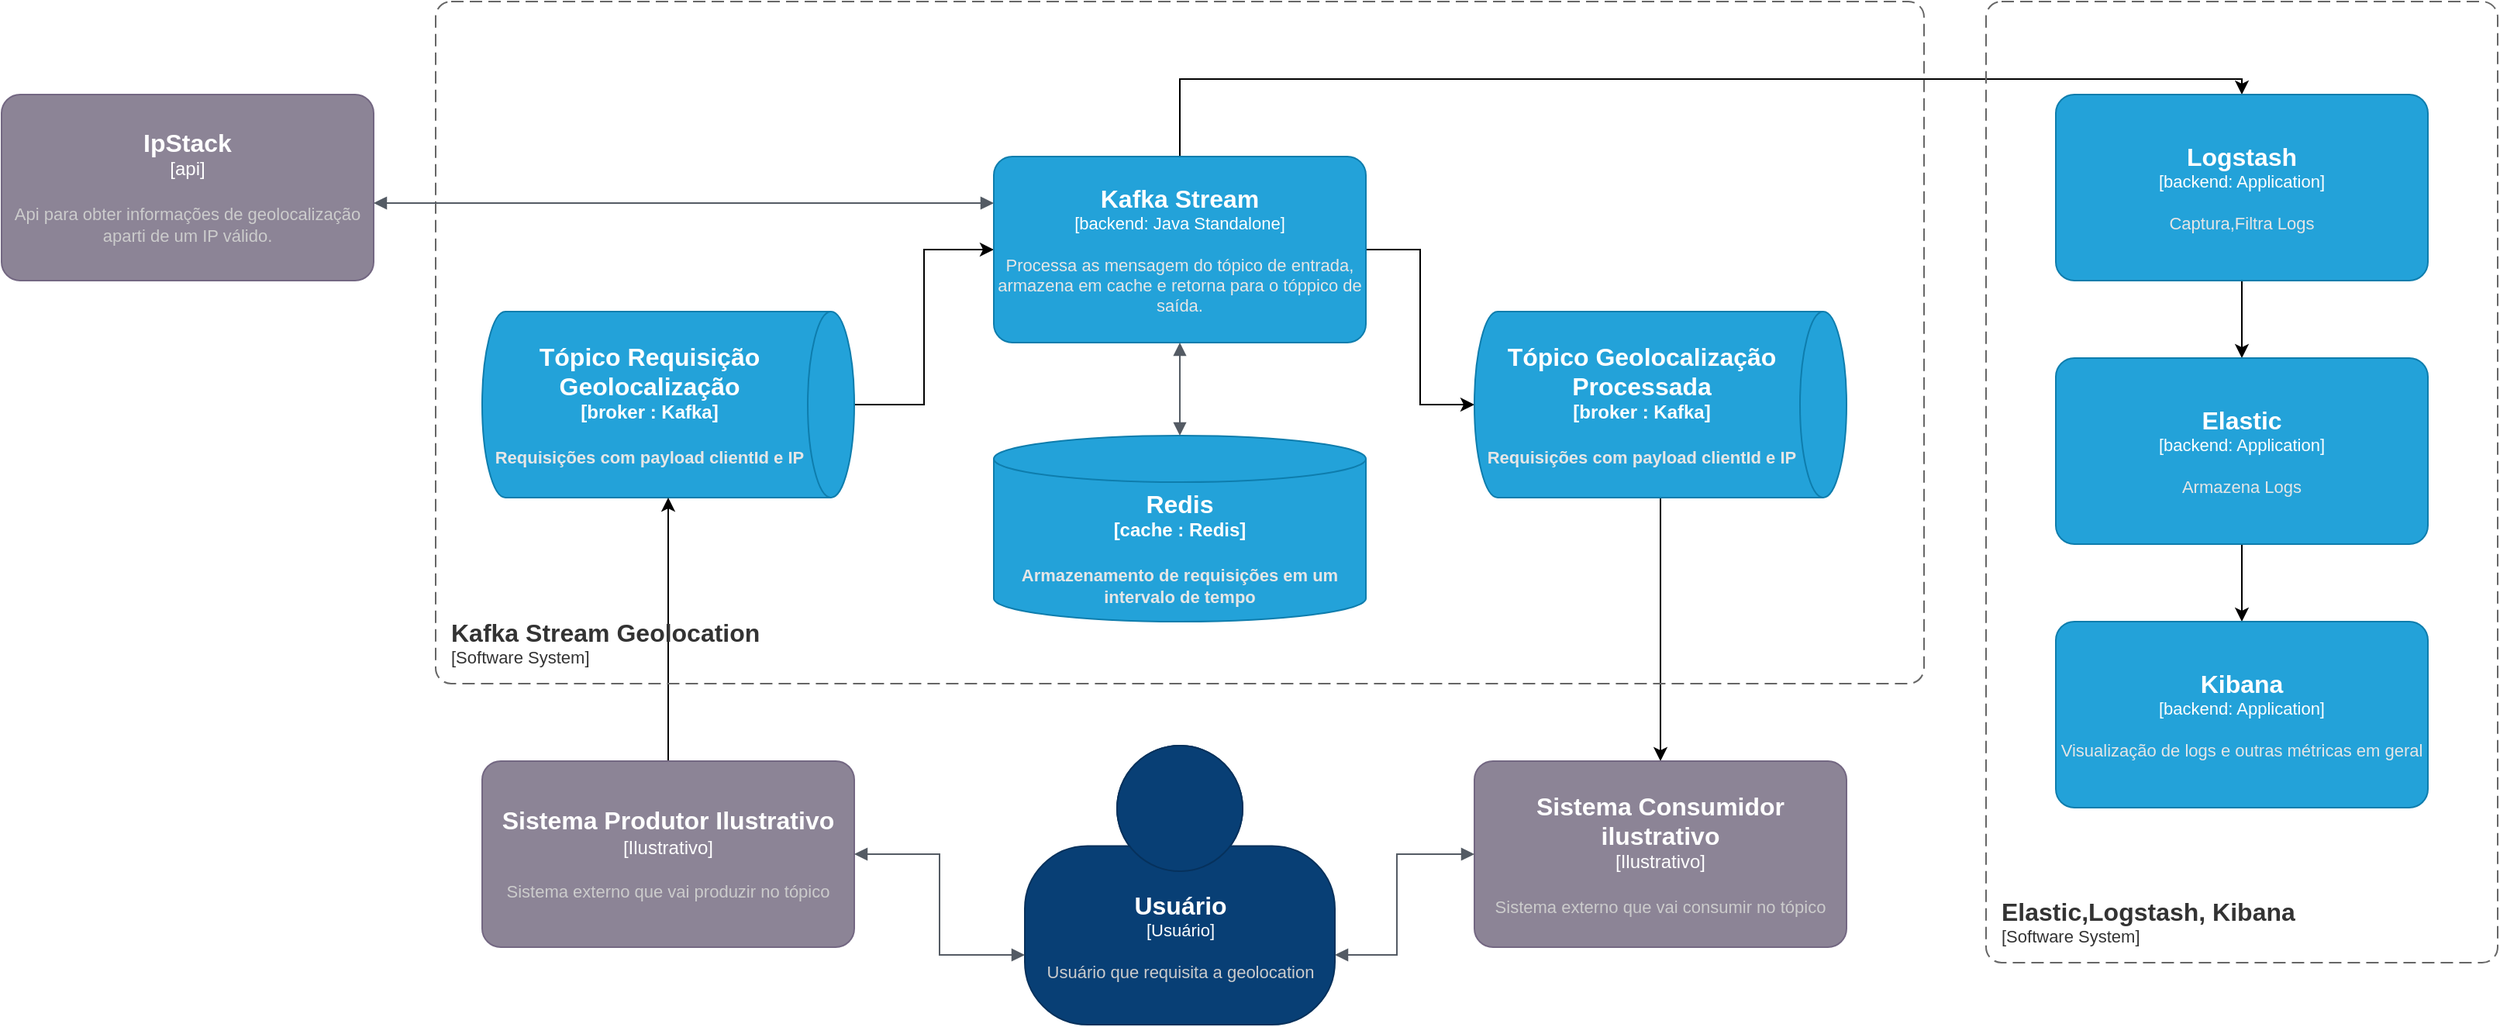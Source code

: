 <mxfile version="20.0.4" type="device"><diagram id="e_IfjTx4fs2reQEWXtCT" name="Page-1"><mxGraphModel dx="3152" dy="740" grid="1" gridSize="10" guides="1" tooltips="1" connect="1" arrows="1" fold="1" page="1" pageScale="1" pageWidth="850" pageHeight="1100" math="0" shadow="0"><root><mxCell id="0"/><mxCell id="1" parent="0"/><object placeholders="1" c4Type="Redis" c4Container="cache " c4Technology="Redis" c4Description="Armazenamento de requisições em um intervalo de tempo" label="&lt;font style=&quot;font-size: 16px&quot;&gt;&lt;b&gt;%c4Type%&lt;/font&gt;&lt;div&gt;[%c4Container%:&amp;nbsp;%c4Technology%]&lt;/div&gt;&lt;br&gt;&lt;div&gt;&lt;font style=&quot;font-size: 11px&quot;&gt;&lt;font color=&quot;#E6E6E6&quot;&gt;%c4Description%&lt;/font&gt;&lt;/div&gt;" id="HljrlyFpu4kiDE2bz83b-1"><mxCell style="shape=cylinder3;size=15;whiteSpace=wrap;html=1;boundedLbl=1;rounded=0;labelBackgroundColor=none;fillColor=#23A2D9;fontSize=12;fontColor=#ffffff;align=center;strokeColor=#0E7DAD;metaEdit=1;points=[[0.5,0,0],[1,0.25,0],[1,0.5,0],[1,0.75,0],[0.5,1,0],[0,0.75,0],[0,0.5,0],[0,0.25,0]];resizable=0;" parent="1" vertex="1"><mxGeometry x="350" y="460" width="240" height="120" as="geometry"/></mxCell></object><mxCell id="HljrlyFpu4kiDE2bz83b-4" style="edgeStyle=orthogonalEdgeStyle;rounded=0;orthogonalLoop=1;jettySize=auto;html=1;" parent="1" source="HljrlyFpu4kiDE2bz83b-2" target="HljrlyFpu4kiDE2bz83b-3" edge="1"><mxGeometry relative="1" as="geometry"/></mxCell><object placeholders="1" c4Type="Tópico Requisição Geolocalização" c4Container="broker " c4Technology="Kafka" c4Description="Requisições com payload clientId e IP" label="&lt;font style=&quot;font-size: 16px&quot;&gt;&lt;b&gt;%c4Type%&lt;/font&gt;&lt;div&gt;[%c4Container%:&amp;nbsp;%c4Technology%]&lt;/div&gt;&lt;br&gt;&lt;div&gt;&lt;font style=&quot;font-size: 11px&quot;&gt;&lt;font color=&quot;#E6E6E6&quot;&gt;%c4Description%&lt;/font&gt;&lt;/div&gt;" id="HljrlyFpu4kiDE2bz83b-2"><mxCell style="shape=cylinder3;size=15;direction=south;whiteSpace=wrap;html=1;boundedLbl=1;rounded=0;labelBackgroundColor=none;fillColor=#23A2D9;fontSize=12;fontColor=#ffffff;align=center;strokeColor=#0E7DAD;metaEdit=1;points=[[0.5,0,0],[1,0.25,0],[1,0.5,0],[1,0.75,0],[0.5,1,0],[0,0.75,0],[0,0.5,0],[0,0.25,0]];resizable=0;" parent="1" vertex="1"><mxGeometry x="20" y="380" width="240" height="120" as="geometry"/></mxCell></object><mxCell id="HljrlyFpu4kiDE2bz83b-7" style="edgeStyle=orthogonalEdgeStyle;rounded=0;orthogonalLoop=1;jettySize=auto;html=1;" parent="1" source="HljrlyFpu4kiDE2bz83b-3" target="HljrlyFpu4kiDE2bz83b-6" edge="1"><mxGeometry relative="1" as="geometry"/></mxCell><mxCell id="AQe7B1JJaylaOQqKhSDF-4" style="edgeStyle=orthogonalEdgeStyle;rounded=0;orthogonalLoop=1;jettySize=auto;html=1;" edge="1" parent="1" source="HljrlyFpu4kiDE2bz83b-3" target="AQe7B1JJaylaOQqKhSDF-3"><mxGeometry relative="1" as="geometry"><Array as="points"><mxPoint x="470" y="230"/><mxPoint x="1155" y="230"/></Array></mxGeometry></mxCell><object placeholders="1" c4Name="Kafka Stream" c4Type="backend" c4Technology="Java Standalone" c4Description="Processa as mensagem do tópico  de entrada, armazena em cache e retorna para o tóppico  de saída." label="&lt;font style=&quot;font-size: 16px&quot;&gt;&lt;b&gt;%c4Name%&lt;/b&gt;&lt;/font&gt;&lt;div&gt;[%c4Type%: %c4Technology%]&lt;/div&gt;&lt;br&gt;&lt;div&gt;&lt;font style=&quot;font-size: 11px&quot;&gt;&lt;font color=&quot;#E6E6E6&quot;&gt;%c4Description%&lt;/font&gt;&lt;/div&gt;" id="HljrlyFpu4kiDE2bz83b-3"><mxCell style="rounded=1;whiteSpace=wrap;html=1;fontSize=11;labelBackgroundColor=none;fillColor=#23A2D9;fontColor=#ffffff;align=center;arcSize=10;strokeColor=#0E7DAD;metaEdit=1;resizable=0;points=[[0.25,0,0],[0.5,0,0],[0.75,0,0],[1,0.25,0],[1,0.5,0],[1,0.75,0],[0.75,1,0],[0.5,1,0],[0.25,1,0],[0,0.75,0],[0,0.5,0],[0,0.25,0]];" parent="1" vertex="1"><mxGeometry x="350" y="280" width="240" height="120" as="geometry"/></mxCell></object><mxCell id="HljrlyFpu4kiDE2bz83b-19" style="edgeStyle=orthogonalEdgeStyle;rounded=0;orthogonalLoop=1;jettySize=auto;html=1;" parent="1" source="HljrlyFpu4kiDE2bz83b-6" target="HljrlyFpu4kiDE2bz83b-10" edge="1"><mxGeometry relative="1" as="geometry"/></mxCell><object placeholders="1" c4Type="Tópico Geolocalização Processada" c4Container="broker " c4Technology="Kafka" c4Description="Requisições com payload clientId e IP" label="&lt;font style=&quot;font-size: 16px&quot;&gt;&lt;b&gt;%c4Type%&lt;/font&gt;&lt;div&gt;[%c4Container%:&amp;nbsp;%c4Technology%]&lt;/div&gt;&lt;br&gt;&lt;div&gt;&lt;font style=&quot;font-size: 11px&quot;&gt;&lt;font color=&quot;#E6E6E6&quot;&gt;%c4Description%&lt;/font&gt;&lt;/div&gt;" id="HljrlyFpu4kiDE2bz83b-6"><mxCell style="shape=cylinder3;size=15;direction=south;whiteSpace=wrap;html=1;boundedLbl=1;rounded=0;labelBackgroundColor=none;fillColor=#23A2D9;fontSize=12;fontColor=#ffffff;align=center;strokeColor=#0E7DAD;metaEdit=1;points=[[0.5,0,0],[1,0.25,0],[1,0.5,0],[1,0.75,0],[0.5,1,0],[0,0.75,0],[0,0.5,0],[0,0.25,0]];resizable=0;" parent="1" vertex="1"><mxGeometry x="660" y="380" width="240" height="120" as="geometry"/></mxCell></object><mxCell id="HljrlyFpu4kiDE2bz83b-9" style="edgeStyle=orthogonalEdgeStyle;rounded=0;orthogonalLoop=1;jettySize=auto;html=1;" parent="1" source="HljrlyFpu4kiDE2bz83b-8" target="HljrlyFpu4kiDE2bz83b-2" edge="1"><mxGeometry relative="1" as="geometry"/></mxCell><object placeholders="1" c4Name="Sistema Produtor Ilustrativo" c4Type="Ilustrativo" c4Description="Sistema externo que vai produzir no tópico" label="&lt;font style=&quot;font-size: 16px&quot;&gt;&lt;b&gt;%c4Name%&lt;/b&gt;&lt;/font&gt;&lt;div&gt;[%c4Type%]&lt;/div&gt;&lt;br&gt;&lt;div&gt;&lt;font style=&quot;font-size: 11px&quot;&gt;&lt;font color=&quot;#cccccc&quot;&gt;%c4Description%&lt;/font&gt;&lt;/div&gt;" id="HljrlyFpu4kiDE2bz83b-8"><mxCell style="rounded=1;whiteSpace=wrap;html=1;labelBackgroundColor=none;fillColor=#8C8496;fontColor=#ffffff;align=center;arcSize=10;strokeColor=#736782;metaEdit=1;resizable=0;points=[[0.25,0,0],[0.5,0,0],[0.75,0,0],[1,0.25,0],[1,0.5,0],[1,0.75,0],[0.75,1,0],[0.5,1,0],[0.25,1,0],[0,0.75,0],[0,0.5,0],[0,0.25,0]];" parent="1" vertex="1"><mxGeometry x="20" y="670" width="240" height="120" as="geometry"/></mxCell></object><object placeholders="1" c4Name="Sistema Consumidor ilustrativo" c4Type="Ilustrativo" c4Description="Sistema externo que vai consumir no tópico" label="&lt;font style=&quot;font-size: 16px&quot;&gt;&lt;b&gt;%c4Name%&lt;/b&gt;&lt;/font&gt;&lt;div&gt;[%c4Type%]&lt;/div&gt;&lt;br&gt;&lt;div&gt;&lt;font style=&quot;font-size: 11px&quot;&gt;&lt;font color=&quot;#cccccc&quot;&gt;%c4Description%&lt;/font&gt;&lt;/div&gt;" id="HljrlyFpu4kiDE2bz83b-10"><mxCell style="rounded=1;whiteSpace=wrap;html=1;labelBackgroundColor=none;fillColor=#8C8496;fontColor=#ffffff;align=center;arcSize=10;strokeColor=#736782;metaEdit=1;resizable=0;points=[[0.25,0,0],[0.5,0,0],[0.75,0,0],[1,0.25,0],[1,0.5,0],[1,0.75,0],[0.75,1,0],[0.5,1,0],[0.25,1,0],[0,0.75,0],[0,0.5,0],[0,0.25,0]];" parent="1" vertex="1"><mxGeometry x="660" y="670" width="240" height="120" as="geometry"/></mxCell></object><object placeholders="1" c4Name="Usuário" c4Type="Usuário" c4Description="Usuário que requisita a geolocation" label="&lt;font style=&quot;font-size: 16px&quot;&gt;&lt;b&gt;%c4Name%&lt;/b&gt;&lt;/font&gt;&lt;div&gt;[%c4Type%]&lt;/div&gt;&lt;br&gt;&lt;div&gt;&lt;font style=&quot;font-size: 11px&quot;&gt;&lt;font color=&quot;#cccccc&quot;&gt;%c4Description%&lt;/font&gt;&lt;/div&gt;" id="HljrlyFpu4kiDE2bz83b-11"><mxCell style="html=1;fontSize=11;dashed=0;whitespace=wrap;fillColor=#083F75;strokeColor=#06315C;fontColor=#ffffff;shape=mxgraph.c4.person2;align=center;metaEdit=1;points=[[0.5,0,0],[1,0.5,0],[1,0.75,0],[0.75,1,0],[0.5,1,0],[0.25,1,0],[0,0.75,0],[0,0.5,0]];resizable=0;" parent="1" vertex="1"><mxGeometry x="370" y="660" width="200" height="180" as="geometry"/></mxCell></object><mxCell id="HljrlyFpu4kiDE2bz83b-16" value="" style="edgeStyle=orthogonalEdgeStyle;html=1;endArrow=block;elbow=vertical;startArrow=block;startFill=1;endFill=1;strokeColor=#545B64;rounded=0;" parent="1" source="HljrlyFpu4kiDE2bz83b-1" target="HljrlyFpu4kiDE2bz83b-3" edge="1"><mxGeometry width="100" relative="1" as="geometry"><mxPoint x="460" y="290" as="sourcePoint"/><mxPoint x="560" y="290" as="targetPoint"/></mxGeometry></mxCell><mxCell id="HljrlyFpu4kiDE2bz83b-17" value="" style="edgeStyle=orthogonalEdgeStyle;html=1;endArrow=block;elbow=vertical;startArrow=block;startFill=1;endFill=1;strokeColor=#545B64;rounded=0;entryX=0;entryY=0.75;entryDx=0;entryDy=0;entryPerimeter=0;" parent="1" source="HljrlyFpu4kiDE2bz83b-8" target="HljrlyFpu4kiDE2bz83b-11" edge="1"><mxGeometry width="100" relative="1" as="geometry"><mxPoint x="350" y="510" as="sourcePoint"/><mxPoint x="450" y="510" as="targetPoint"/></mxGeometry></mxCell><mxCell id="HljrlyFpu4kiDE2bz83b-18" value="" style="edgeStyle=orthogonalEdgeStyle;html=1;endArrow=block;elbow=vertical;startArrow=block;startFill=1;endFill=1;strokeColor=#545B64;rounded=0;entryX=0;entryY=0.5;entryDx=0;entryDy=0;entryPerimeter=0;exitX=1;exitY=0.75;exitDx=0;exitDy=0;exitPerimeter=0;" parent="1" source="HljrlyFpu4kiDE2bz83b-11" target="HljrlyFpu4kiDE2bz83b-10" edge="1"><mxGeometry width="100" relative="1" as="geometry"><mxPoint x="350" y="510" as="sourcePoint"/><mxPoint x="450" y="510" as="targetPoint"/><Array as="points"><mxPoint x="610" y="795"/><mxPoint x="610" y="730"/></Array></mxGeometry></mxCell><object placeholders="1" c4Name="Kafka Stream Geolocation" c4Type="SystemScopeBoundary" c4Application="Software System" label="&lt;font style=&quot;font-size: 16px&quot;&gt;&lt;b&gt;&lt;div style=&quot;text-align: left&quot;&gt;%c4Name%&lt;/div&gt;&lt;/b&gt;&lt;/font&gt;&lt;div style=&quot;text-align: left&quot;&gt;[%c4Application%]&lt;/div&gt;" id="HljrlyFpu4kiDE2bz83b-20"><mxCell style="rounded=1;fontSize=11;whiteSpace=wrap;html=1;dashed=1;arcSize=20;fillColor=none;strokeColor=#666666;fontColor=#333333;labelBackgroundColor=none;align=left;verticalAlign=bottom;labelBorderColor=none;spacingTop=0;spacing=10;dashPattern=8 4;metaEdit=1;rotatable=0;perimeter=rectanglePerimeter;noLabel=0;labelPadding=0;allowArrows=0;connectable=0;expand=0;recursiveResize=0;editable=1;pointerEvents=0;absoluteArcSize=1;points=[[0.25,0,0],[0.5,0,0],[0.75,0,0],[1,0.25,0],[1,0.5,0],[1,0.75,0],[0.75,1,0],[0.5,1,0],[0.25,1,0],[0,0.75,0],[0,0.5,0],[0,0.25,0]];" parent="1" vertex="1"><mxGeometry x="-10" y="180" width="960" height="440" as="geometry"/></mxCell></object><object placeholders="1" c4Name="IpStack" c4Type="api" c4Description="Api para obter informações de geolocalização aparti de um IP válido." label="&lt;font style=&quot;font-size: 16px&quot;&gt;&lt;b&gt;%c4Name%&lt;/b&gt;&lt;/font&gt;&lt;div&gt;[%c4Type%]&lt;/div&gt;&lt;br&gt;&lt;div&gt;&lt;font style=&quot;font-size: 11px&quot;&gt;&lt;font color=&quot;#cccccc&quot;&gt;%c4Description%&lt;/font&gt;&lt;/div&gt;" id="HljrlyFpu4kiDE2bz83b-21"><mxCell style="rounded=1;whiteSpace=wrap;html=1;labelBackgroundColor=none;fillColor=#8C8496;fontColor=#ffffff;align=center;arcSize=10;strokeColor=#736782;metaEdit=1;resizable=0;points=[[0.25,0,0],[0.5,0,0],[0.75,0,0],[1,0.25,0],[1,0.5,0],[1,0.75,0],[0.75,1,0],[0.5,1,0],[0.25,1,0],[0,0.75,0],[0,0.5,0],[0,0.25,0]];" parent="1" vertex="1"><mxGeometry x="-290" y="240" width="240" height="120" as="geometry"/></mxCell></object><mxCell id="HljrlyFpu4kiDE2bz83b-22" value="" style="edgeStyle=orthogonalEdgeStyle;html=1;endArrow=block;elbow=vertical;startArrow=block;startFill=1;endFill=1;strokeColor=#545B64;rounded=0;entryX=0;entryY=0.25;entryDx=0;entryDy=0;entryPerimeter=0;" parent="1" source="HljrlyFpu4kiDE2bz83b-21" target="HljrlyFpu4kiDE2bz83b-3" edge="1"><mxGeometry width="100" relative="1" as="geometry"><mxPoint x="190" y="450" as="sourcePoint"/><mxPoint x="350" y="390" as="targetPoint"/><Array as="points"><mxPoint x="350" y="310"/></Array></mxGeometry></mxCell><object placeholders="1" c4Name="Elastic,Logstash, Kibana " c4Type="SystemScopeBoundary" c4Application="Software System" label="&lt;font style=&quot;font-size: 16px&quot;&gt;&lt;b&gt;&lt;div style=&quot;text-align: left&quot;&gt;%c4Name%&lt;/div&gt;&lt;/b&gt;&lt;/font&gt;&lt;div style=&quot;text-align: left&quot;&gt;[%c4Application%]&lt;/div&gt;" id="AQe7B1JJaylaOQqKhSDF-1"><mxCell style="rounded=1;fontSize=11;whiteSpace=wrap;html=1;dashed=1;arcSize=20;fillColor=none;strokeColor=#666666;fontColor=#333333;labelBackgroundColor=none;align=left;verticalAlign=bottom;labelBorderColor=none;spacingTop=0;spacing=10;dashPattern=8 4;metaEdit=1;rotatable=0;perimeter=rectanglePerimeter;noLabel=0;labelPadding=0;allowArrows=0;connectable=0;expand=0;recursiveResize=0;editable=1;pointerEvents=0;absoluteArcSize=1;points=[[0.25,0,0],[0.5,0,0],[0.75,0,0],[1,0.25,0],[1,0.5,0],[1,0.75,0],[0.75,1,0],[0.5,1,0],[0.25,1,0],[0,0.75,0],[0,0.5,0],[0,0.25,0]];" vertex="1" parent="1"><mxGeometry x="990" y="180" width="330" height="620" as="geometry"/></mxCell></object><mxCell id="AQe7B1JJaylaOQqKhSDF-6" style="edgeStyle=orthogonalEdgeStyle;rounded=0;orthogonalLoop=1;jettySize=auto;html=1;" edge="1" parent="1" source="AQe7B1JJaylaOQqKhSDF-3" target="AQe7B1JJaylaOQqKhSDF-5"><mxGeometry relative="1" as="geometry"/></mxCell><object placeholders="1" c4Name="Logstash" c4Type="backend" c4Technology="Application" c4Description="Captura,Filtra Logs" label="&lt;font style=&quot;font-size: 16px&quot;&gt;&lt;b&gt;%c4Name%&lt;/b&gt;&lt;/font&gt;&lt;div&gt;[%c4Type%: %c4Technology%]&lt;/div&gt;&lt;br&gt;&lt;div&gt;&lt;font style=&quot;font-size: 11px&quot;&gt;&lt;font color=&quot;#E6E6E6&quot;&gt;%c4Description%&lt;/font&gt;&lt;/div&gt;" id="AQe7B1JJaylaOQqKhSDF-3"><mxCell style="rounded=1;whiteSpace=wrap;html=1;fontSize=11;labelBackgroundColor=none;fillColor=#23A2D9;fontColor=#ffffff;align=center;arcSize=10;strokeColor=#0E7DAD;metaEdit=1;resizable=0;points=[[0.25,0,0],[0.5,0,0],[0.75,0,0],[1,0.25,0],[1,0.5,0],[1,0.75,0],[0.75,1,0],[0.5,1,0],[0.25,1,0],[0,0.75,0],[0,0.5,0],[0,0.25,0]];" vertex="1" parent="1"><mxGeometry x="1035" y="240" width="240" height="120" as="geometry"/></mxCell></object><mxCell id="AQe7B1JJaylaOQqKhSDF-8" style="edgeStyle=orthogonalEdgeStyle;rounded=0;orthogonalLoop=1;jettySize=auto;html=1;" edge="1" parent="1" source="AQe7B1JJaylaOQqKhSDF-5" target="AQe7B1JJaylaOQqKhSDF-7"><mxGeometry relative="1" as="geometry"/></mxCell><object placeholders="1" c4Name="Elastic" c4Type="backend" c4Technology="Application" c4Description="Armazena Logs" label="&lt;font style=&quot;font-size: 16px&quot;&gt;&lt;b&gt;%c4Name%&lt;/b&gt;&lt;/font&gt;&lt;div&gt;[%c4Type%: %c4Technology%]&lt;/div&gt;&lt;br&gt;&lt;div&gt;&lt;font style=&quot;font-size: 11px&quot;&gt;&lt;font color=&quot;#E6E6E6&quot;&gt;%c4Description%&lt;/font&gt;&lt;/div&gt;" id="AQe7B1JJaylaOQqKhSDF-5"><mxCell style="rounded=1;whiteSpace=wrap;html=1;fontSize=11;labelBackgroundColor=none;fillColor=#23A2D9;fontColor=#ffffff;align=center;arcSize=10;strokeColor=#0E7DAD;metaEdit=1;resizable=0;points=[[0.25,0,0],[0.5,0,0],[0.75,0,0],[1,0.25,0],[1,0.5,0],[1,0.75,0],[0.75,1,0],[0.5,1,0],[0.25,1,0],[0,0.75,0],[0,0.5,0],[0,0.25,0]];" vertex="1" parent="1"><mxGeometry x="1035" y="410" width="240" height="120" as="geometry"/></mxCell></object><object placeholders="1" c4Name="Kibana" c4Type="backend" c4Technology="Application" c4Description="Visualização de logs e outras métricas em geral&#xA;" label="&lt;font style=&quot;font-size: 16px&quot;&gt;&lt;b&gt;%c4Name%&lt;/b&gt;&lt;/font&gt;&lt;div&gt;[%c4Type%: %c4Technology%]&lt;/div&gt;&lt;br&gt;&lt;div&gt;&lt;font style=&quot;font-size: 11px&quot;&gt;&lt;font color=&quot;#E6E6E6&quot;&gt;%c4Description%&lt;/font&gt;&lt;/div&gt;" id="AQe7B1JJaylaOQqKhSDF-7"><mxCell style="rounded=1;whiteSpace=wrap;html=1;fontSize=11;labelBackgroundColor=none;fillColor=#23A2D9;fontColor=#ffffff;align=center;arcSize=10;strokeColor=#0E7DAD;metaEdit=1;resizable=0;points=[[0.25,0,0],[0.5,0,0],[0.75,0,0],[1,0.25,0],[1,0.5,0],[1,0.75,0],[0.75,1,0],[0.5,1,0],[0.25,1,0],[0,0.75,0],[0,0.5,0],[0,0.25,0]];" vertex="1" parent="1"><mxGeometry x="1035" y="580" width="240" height="120" as="geometry"/></mxCell></object></root></mxGraphModel></diagram></mxfile>